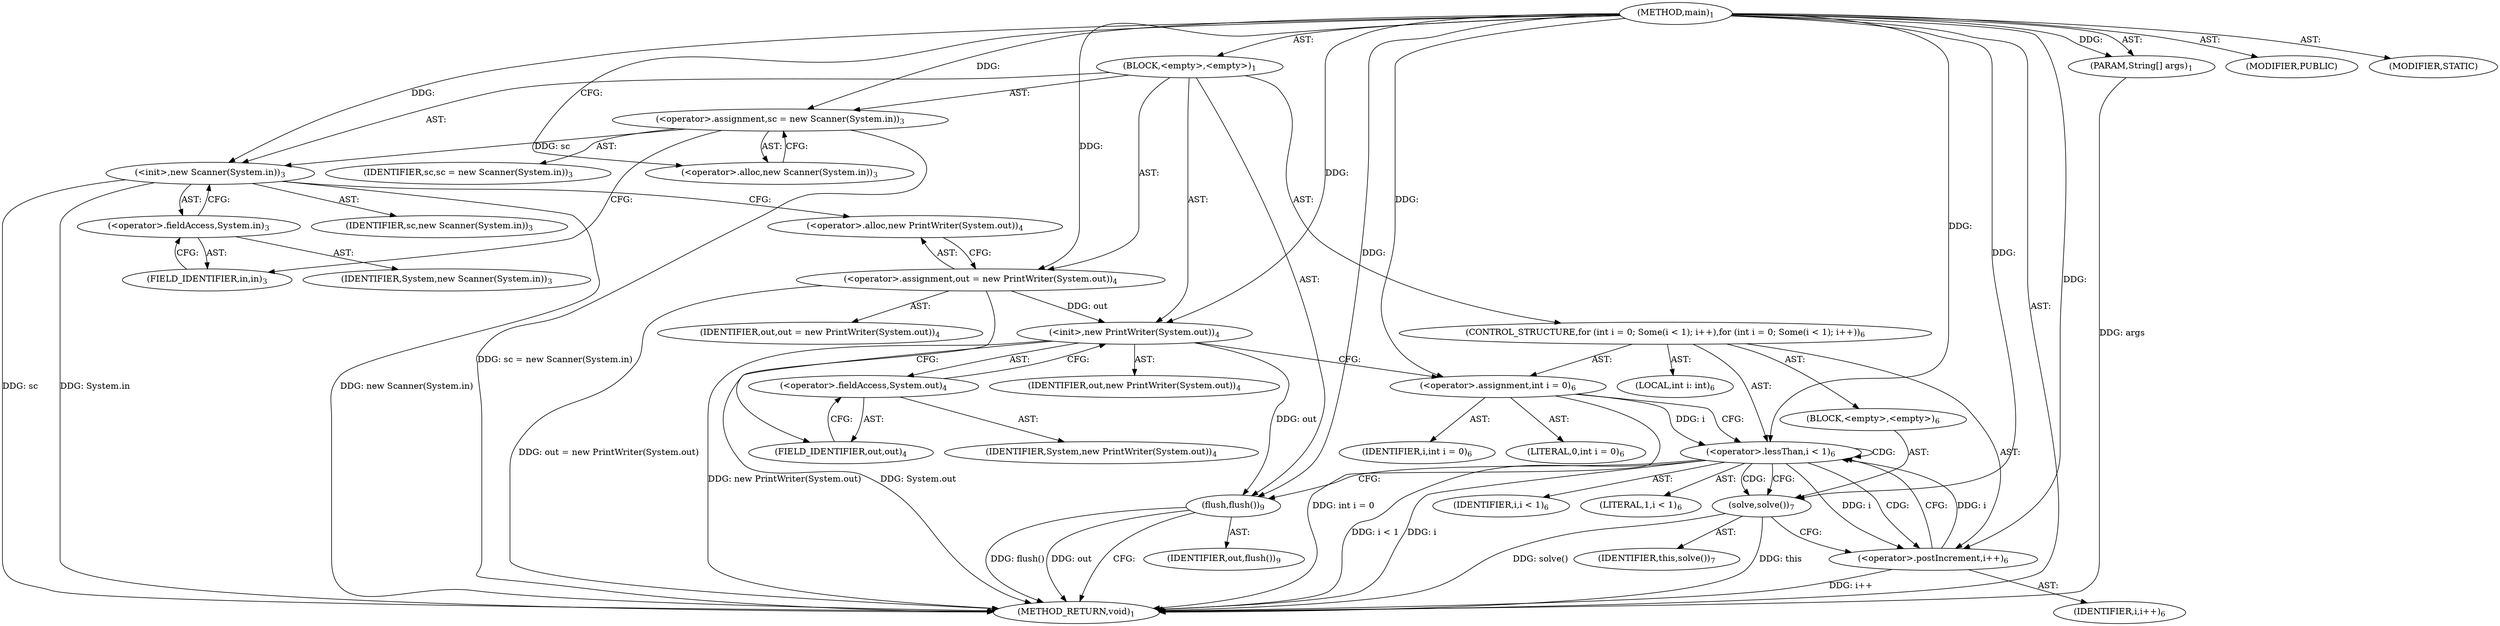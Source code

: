 digraph "main" {  
"17" [label = <(METHOD,main)<SUB>1</SUB>> ]
"18" [label = <(PARAM,String[] args)<SUB>1</SUB>> ]
"19" [label = <(BLOCK,&lt;empty&gt;,&lt;empty&gt;)<SUB>1</SUB>> ]
"20" [label = <(&lt;operator&gt;.assignment,sc = new Scanner(System.in))<SUB>3</SUB>> ]
"21" [label = <(IDENTIFIER,sc,sc = new Scanner(System.in))<SUB>3</SUB>> ]
"22" [label = <(&lt;operator&gt;.alloc,new Scanner(System.in))<SUB>3</SUB>> ]
"23" [label = <(&lt;init&gt;,new Scanner(System.in))<SUB>3</SUB>> ]
"24" [label = <(IDENTIFIER,sc,new Scanner(System.in))<SUB>3</SUB>> ]
"25" [label = <(&lt;operator&gt;.fieldAccess,System.in)<SUB>3</SUB>> ]
"26" [label = <(IDENTIFIER,System,new Scanner(System.in))<SUB>3</SUB>> ]
"27" [label = <(FIELD_IDENTIFIER,in,in)<SUB>3</SUB>> ]
"28" [label = <(&lt;operator&gt;.assignment,out = new PrintWriter(System.out))<SUB>4</SUB>> ]
"29" [label = <(IDENTIFIER,out,out = new PrintWriter(System.out))<SUB>4</SUB>> ]
"30" [label = <(&lt;operator&gt;.alloc,new PrintWriter(System.out))<SUB>4</SUB>> ]
"31" [label = <(&lt;init&gt;,new PrintWriter(System.out))<SUB>4</SUB>> ]
"32" [label = <(IDENTIFIER,out,new PrintWriter(System.out))<SUB>4</SUB>> ]
"33" [label = <(&lt;operator&gt;.fieldAccess,System.out)<SUB>4</SUB>> ]
"34" [label = <(IDENTIFIER,System,new PrintWriter(System.out))<SUB>4</SUB>> ]
"35" [label = <(FIELD_IDENTIFIER,out,out)<SUB>4</SUB>> ]
"36" [label = <(CONTROL_STRUCTURE,for (int i = 0; Some(i &lt; 1); i++),for (int i = 0; Some(i &lt; 1); i++))<SUB>6</SUB>> ]
"37" [label = <(LOCAL,int i: int)<SUB>6</SUB>> ]
"38" [label = <(&lt;operator&gt;.assignment,int i = 0)<SUB>6</SUB>> ]
"39" [label = <(IDENTIFIER,i,int i = 0)<SUB>6</SUB>> ]
"40" [label = <(LITERAL,0,int i = 0)<SUB>6</SUB>> ]
"41" [label = <(&lt;operator&gt;.lessThan,i &lt; 1)<SUB>6</SUB>> ]
"42" [label = <(IDENTIFIER,i,i &lt; 1)<SUB>6</SUB>> ]
"43" [label = <(LITERAL,1,i &lt; 1)<SUB>6</SUB>> ]
"44" [label = <(&lt;operator&gt;.postIncrement,i++)<SUB>6</SUB>> ]
"45" [label = <(IDENTIFIER,i,i++)<SUB>6</SUB>> ]
"46" [label = <(BLOCK,&lt;empty&gt;,&lt;empty&gt;)<SUB>6</SUB>> ]
"47" [label = <(solve,solve())<SUB>7</SUB>> ]
"48" [label = <(IDENTIFIER,this,solve())<SUB>7</SUB>> ]
"49" [label = <(flush,flush())<SUB>9</SUB>> ]
"50" [label = <(IDENTIFIER,out,flush())<SUB>9</SUB>> ]
"51" [label = <(MODIFIER,PUBLIC)> ]
"52" [label = <(MODIFIER,STATIC)> ]
"53" [label = <(METHOD_RETURN,void)<SUB>1</SUB>> ]
  "17" -> "18"  [ label = "AST: "] 
  "17" -> "19"  [ label = "AST: "] 
  "17" -> "51"  [ label = "AST: "] 
  "17" -> "52"  [ label = "AST: "] 
  "17" -> "53"  [ label = "AST: "] 
  "19" -> "20"  [ label = "AST: "] 
  "19" -> "23"  [ label = "AST: "] 
  "19" -> "28"  [ label = "AST: "] 
  "19" -> "31"  [ label = "AST: "] 
  "19" -> "36"  [ label = "AST: "] 
  "19" -> "49"  [ label = "AST: "] 
  "20" -> "21"  [ label = "AST: "] 
  "20" -> "22"  [ label = "AST: "] 
  "23" -> "24"  [ label = "AST: "] 
  "23" -> "25"  [ label = "AST: "] 
  "25" -> "26"  [ label = "AST: "] 
  "25" -> "27"  [ label = "AST: "] 
  "28" -> "29"  [ label = "AST: "] 
  "28" -> "30"  [ label = "AST: "] 
  "31" -> "32"  [ label = "AST: "] 
  "31" -> "33"  [ label = "AST: "] 
  "33" -> "34"  [ label = "AST: "] 
  "33" -> "35"  [ label = "AST: "] 
  "36" -> "37"  [ label = "AST: "] 
  "36" -> "38"  [ label = "AST: "] 
  "36" -> "41"  [ label = "AST: "] 
  "36" -> "44"  [ label = "AST: "] 
  "36" -> "46"  [ label = "AST: "] 
  "38" -> "39"  [ label = "AST: "] 
  "38" -> "40"  [ label = "AST: "] 
  "41" -> "42"  [ label = "AST: "] 
  "41" -> "43"  [ label = "AST: "] 
  "44" -> "45"  [ label = "AST: "] 
  "46" -> "47"  [ label = "AST: "] 
  "47" -> "48"  [ label = "AST: "] 
  "49" -> "50"  [ label = "AST: "] 
  "20" -> "27"  [ label = "CFG: "] 
  "23" -> "30"  [ label = "CFG: "] 
  "28" -> "35"  [ label = "CFG: "] 
  "31" -> "38"  [ label = "CFG: "] 
  "49" -> "53"  [ label = "CFG: "] 
  "22" -> "20"  [ label = "CFG: "] 
  "25" -> "23"  [ label = "CFG: "] 
  "30" -> "28"  [ label = "CFG: "] 
  "33" -> "31"  [ label = "CFG: "] 
  "38" -> "41"  [ label = "CFG: "] 
  "41" -> "47"  [ label = "CFG: "] 
  "41" -> "49"  [ label = "CFG: "] 
  "44" -> "41"  [ label = "CFG: "] 
  "27" -> "25"  [ label = "CFG: "] 
  "35" -> "33"  [ label = "CFG: "] 
  "47" -> "44"  [ label = "CFG: "] 
  "17" -> "22"  [ label = "CFG: "] 
  "18" -> "53"  [ label = "DDG: args"] 
  "20" -> "53"  [ label = "DDG: sc = new Scanner(System.in)"] 
  "23" -> "53"  [ label = "DDG: sc"] 
  "23" -> "53"  [ label = "DDG: System.in"] 
  "23" -> "53"  [ label = "DDG: new Scanner(System.in)"] 
  "28" -> "53"  [ label = "DDG: out = new PrintWriter(System.out)"] 
  "31" -> "53"  [ label = "DDG: System.out"] 
  "31" -> "53"  [ label = "DDG: new PrintWriter(System.out)"] 
  "38" -> "53"  [ label = "DDG: int i = 0"] 
  "41" -> "53"  [ label = "DDG: i"] 
  "41" -> "53"  [ label = "DDG: i &lt; 1"] 
  "49" -> "53"  [ label = "DDG: out"] 
  "49" -> "53"  [ label = "DDG: flush()"] 
  "47" -> "53"  [ label = "DDG: solve()"] 
  "44" -> "53"  [ label = "DDG: i++"] 
  "47" -> "53"  [ label = "DDG: this"] 
  "17" -> "18"  [ label = "DDG: "] 
  "17" -> "20"  [ label = "DDG: "] 
  "17" -> "28"  [ label = "DDG: "] 
  "20" -> "23"  [ label = "DDG: sc"] 
  "17" -> "23"  [ label = "DDG: "] 
  "28" -> "31"  [ label = "DDG: out"] 
  "17" -> "31"  [ label = "DDG: "] 
  "17" -> "38"  [ label = "DDG: "] 
  "31" -> "49"  [ label = "DDG: out"] 
  "17" -> "49"  [ label = "DDG: "] 
  "38" -> "41"  [ label = "DDG: i"] 
  "44" -> "41"  [ label = "DDG: i"] 
  "17" -> "41"  [ label = "DDG: "] 
  "41" -> "44"  [ label = "DDG: i"] 
  "17" -> "44"  [ label = "DDG: "] 
  "17" -> "47"  [ label = "DDG: "] 
  "41" -> "47"  [ label = "CDG: "] 
  "41" -> "41"  [ label = "CDG: "] 
  "41" -> "44"  [ label = "CDG: "] 
}
